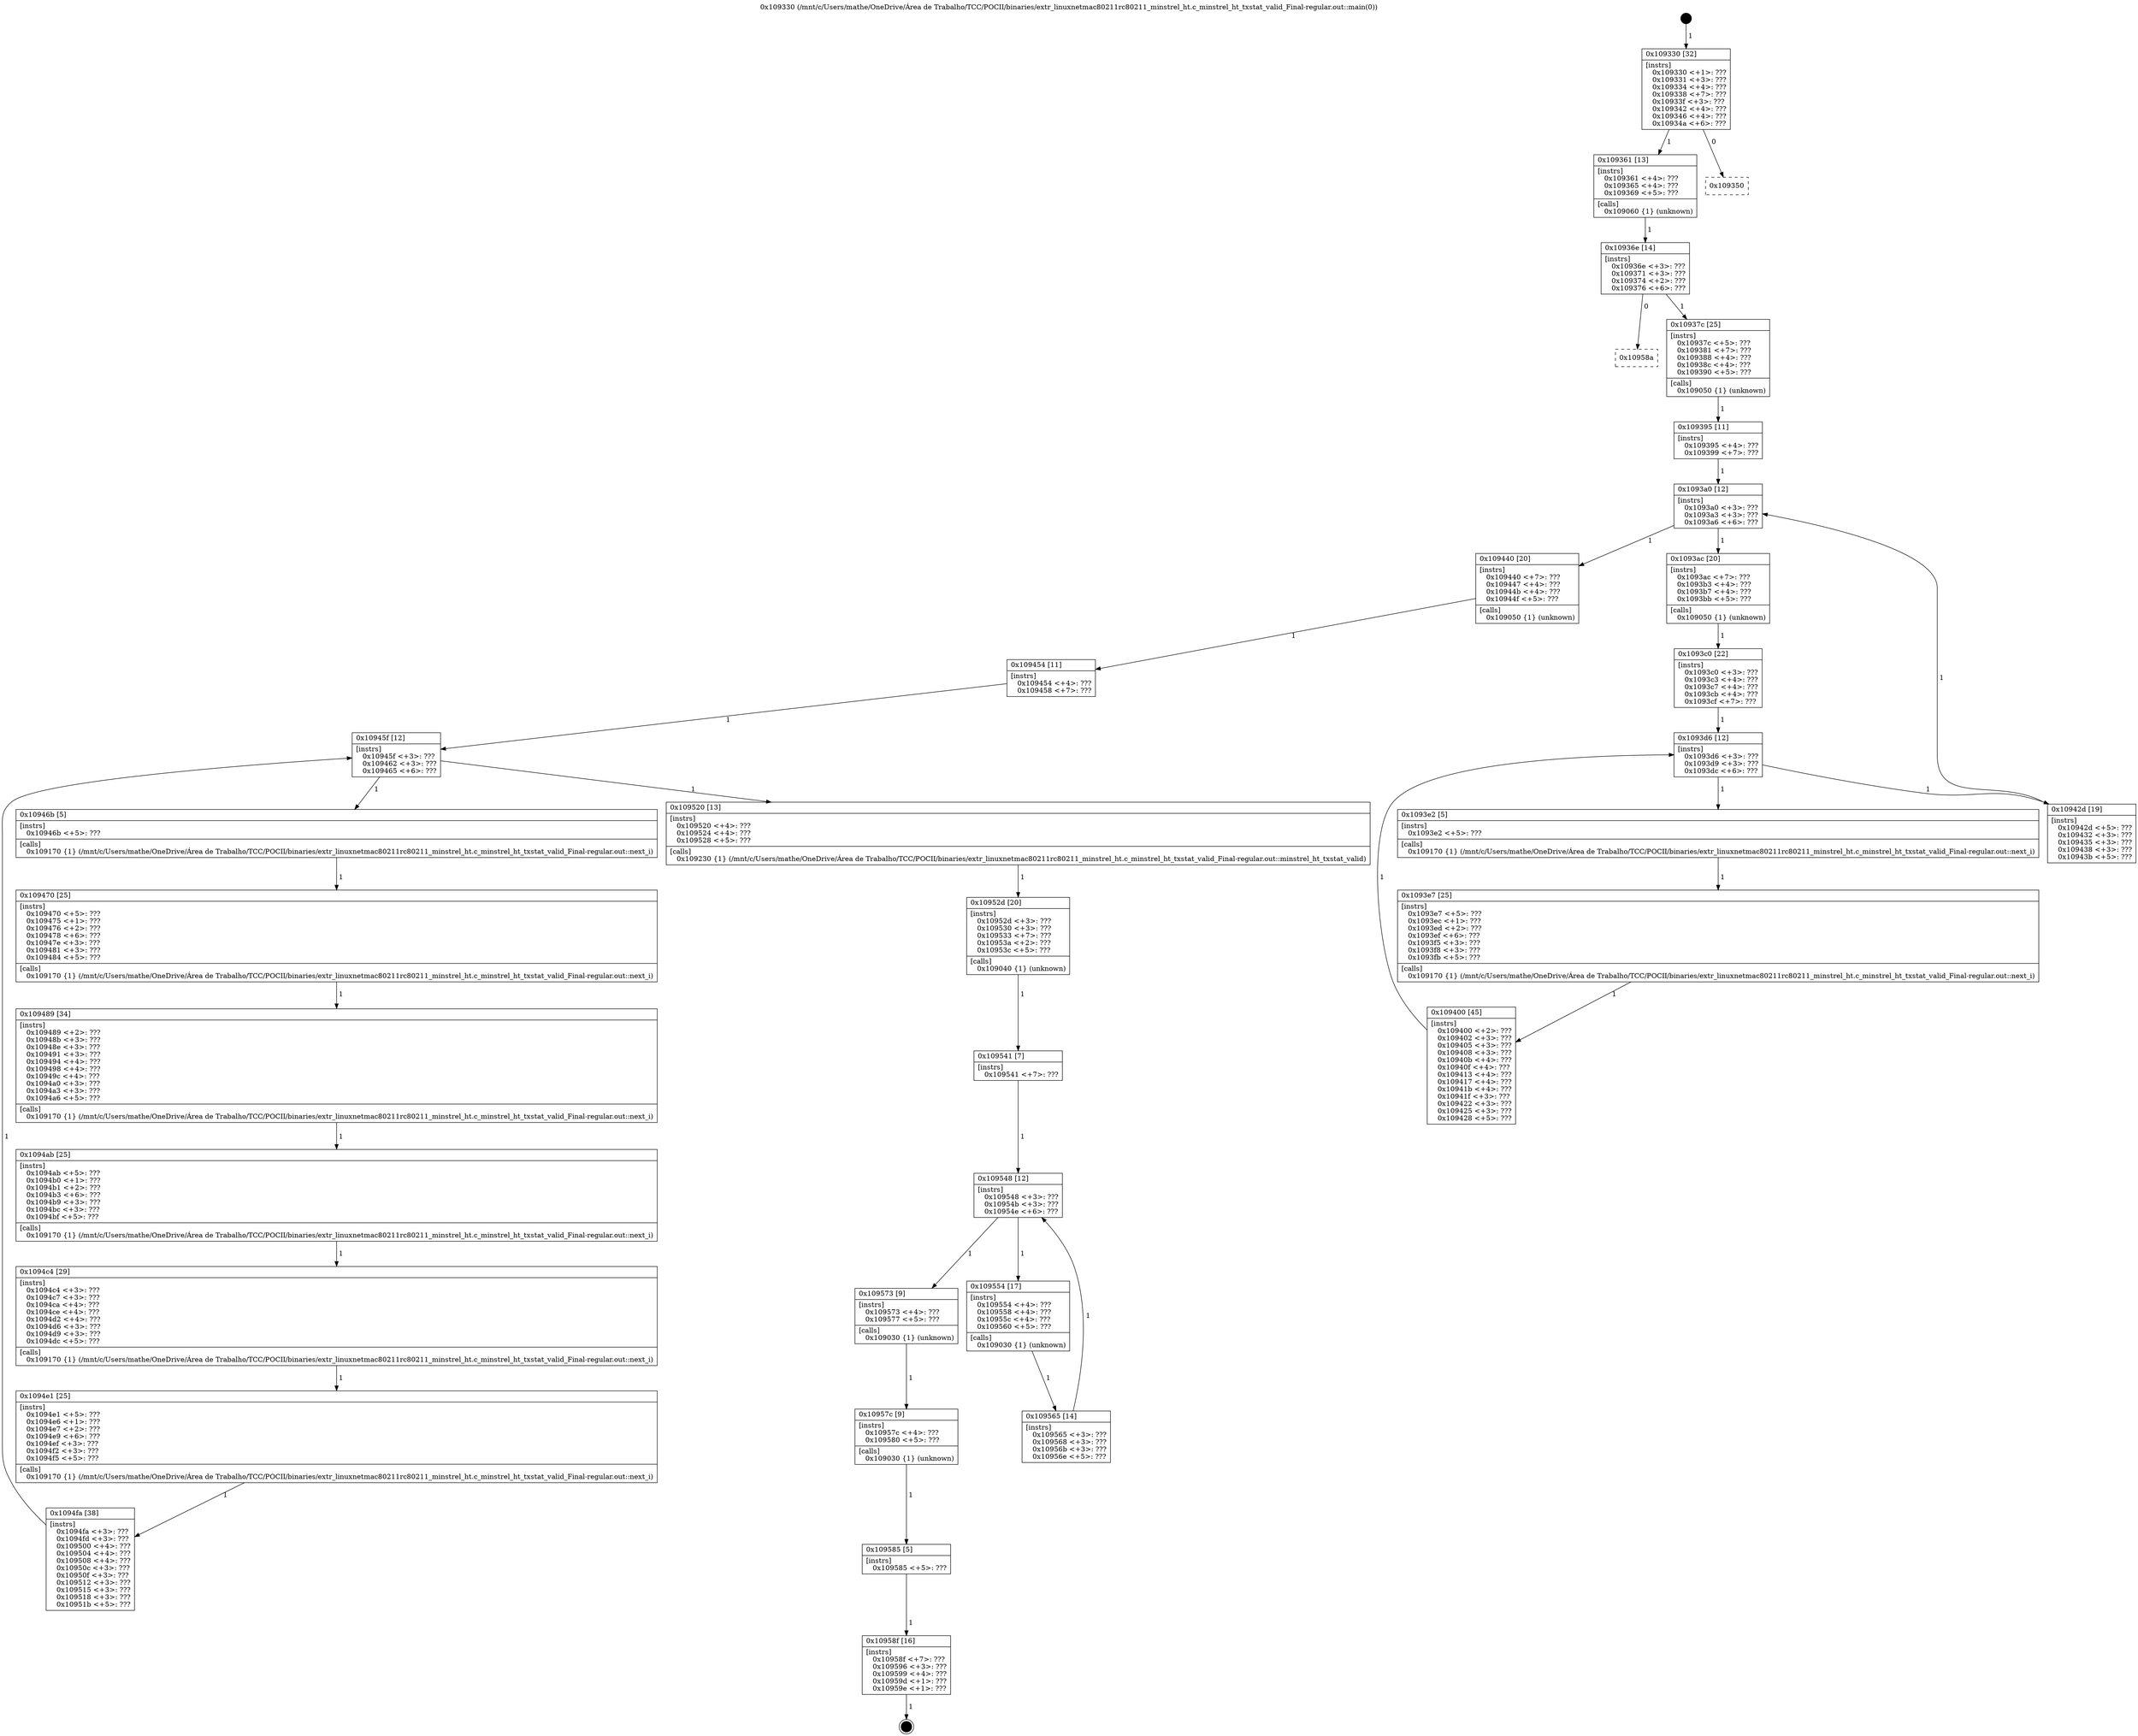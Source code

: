 digraph "0x109330" {
  label = "0x109330 (/mnt/c/Users/mathe/OneDrive/Área de Trabalho/TCC/POCII/binaries/extr_linuxnetmac80211rc80211_minstrel_ht.c_minstrel_ht_txstat_valid_Final-regular.out::main(0))"
  labelloc = "t"
  node[shape=record]

  Entry [label="",width=0.3,height=0.3,shape=circle,fillcolor=black,style=filled]
  "0x109330" [label="{
     0x109330 [32]\l
     | [instrs]\l
     &nbsp;&nbsp;0x109330 \<+1\>: ???\l
     &nbsp;&nbsp;0x109331 \<+3\>: ???\l
     &nbsp;&nbsp;0x109334 \<+4\>: ???\l
     &nbsp;&nbsp;0x109338 \<+7\>: ???\l
     &nbsp;&nbsp;0x10933f \<+3\>: ???\l
     &nbsp;&nbsp;0x109342 \<+4\>: ???\l
     &nbsp;&nbsp;0x109346 \<+4\>: ???\l
     &nbsp;&nbsp;0x10934a \<+6\>: ???\l
  }"]
  "0x109361" [label="{
     0x109361 [13]\l
     | [instrs]\l
     &nbsp;&nbsp;0x109361 \<+4\>: ???\l
     &nbsp;&nbsp;0x109365 \<+4\>: ???\l
     &nbsp;&nbsp;0x109369 \<+5\>: ???\l
     | [calls]\l
     &nbsp;&nbsp;0x109060 \{1\} (unknown)\l
  }"]
  "0x109350" [label="{
     0x109350\l
  }", style=dashed]
  "0x10936e" [label="{
     0x10936e [14]\l
     | [instrs]\l
     &nbsp;&nbsp;0x10936e \<+3\>: ???\l
     &nbsp;&nbsp;0x109371 \<+3\>: ???\l
     &nbsp;&nbsp;0x109374 \<+2\>: ???\l
     &nbsp;&nbsp;0x109376 \<+6\>: ???\l
  }"]
  "0x10958a" [label="{
     0x10958a\l
  }", style=dashed]
  "0x10937c" [label="{
     0x10937c [25]\l
     | [instrs]\l
     &nbsp;&nbsp;0x10937c \<+5\>: ???\l
     &nbsp;&nbsp;0x109381 \<+7\>: ???\l
     &nbsp;&nbsp;0x109388 \<+4\>: ???\l
     &nbsp;&nbsp;0x10938c \<+4\>: ???\l
     &nbsp;&nbsp;0x109390 \<+5\>: ???\l
     | [calls]\l
     &nbsp;&nbsp;0x109050 \{1\} (unknown)\l
  }"]
  Exit [label="",width=0.3,height=0.3,shape=circle,fillcolor=black,style=filled,peripheries=2]
  "0x1093a0" [label="{
     0x1093a0 [12]\l
     | [instrs]\l
     &nbsp;&nbsp;0x1093a0 \<+3\>: ???\l
     &nbsp;&nbsp;0x1093a3 \<+3\>: ???\l
     &nbsp;&nbsp;0x1093a6 \<+6\>: ???\l
  }"]
  "0x109440" [label="{
     0x109440 [20]\l
     | [instrs]\l
     &nbsp;&nbsp;0x109440 \<+7\>: ???\l
     &nbsp;&nbsp;0x109447 \<+4\>: ???\l
     &nbsp;&nbsp;0x10944b \<+4\>: ???\l
     &nbsp;&nbsp;0x10944f \<+5\>: ???\l
     | [calls]\l
     &nbsp;&nbsp;0x109050 \{1\} (unknown)\l
  }"]
  "0x1093ac" [label="{
     0x1093ac [20]\l
     | [instrs]\l
     &nbsp;&nbsp;0x1093ac \<+7\>: ???\l
     &nbsp;&nbsp;0x1093b3 \<+4\>: ???\l
     &nbsp;&nbsp;0x1093b7 \<+4\>: ???\l
     &nbsp;&nbsp;0x1093bb \<+5\>: ???\l
     | [calls]\l
     &nbsp;&nbsp;0x109050 \{1\} (unknown)\l
  }"]
  "0x1093d6" [label="{
     0x1093d6 [12]\l
     | [instrs]\l
     &nbsp;&nbsp;0x1093d6 \<+3\>: ???\l
     &nbsp;&nbsp;0x1093d9 \<+3\>: ???\l
     &nbsp;&nbsp;0x1093dc \<+6\>: ???\l
  }"]
  "0x10942d" [label="{
     0x10942d [19]\l
     | [instrs]\l
     &nbsp;&nbsp;0x10942d \<+5\>: ???\l
     &nbsp;&nbsp;0x109432 \<+3\>: ???\l
     &nbsp;&nbsp;0x109435 \<+3\>: ???\l
     &nbsp;&nbsp;0x109438 \<+3\>: ???\l
     &nbsp;&nbsp;0x10943b \<+5\>: ???\l
  }"]
  "0x1093e2" [label="{
     0x1093e2 [5]\l
     | [instrs]\l
     &nbsp;&nbsp;0x1093e2 \<+5\>: ???\l
     | [calls]\l
     &nbsp;&nbsp;0x109170 \{1\} (/mnt/c/Users/mathe/OneDrive/Área de Trabalho/TCC/POCII/binaries/extr_linuxnetmac80211rc80211_minstrel_ht.c_minstrel_ht_txstat_valid_Final-regular.out::next_i)\l
  }"]
  "0x1093e7" [label="{
     0x1093e7 [25]\l
     | [instrs]\l
     &nbsp;&nbsp;0x1093e7 \<+5\>: ???\l
     &nbsp;&nbsp;0x1093ec \<+1\>: ???\l
     &nbsp;&nbsp;0x1093ed \<+2\>: ???\l
     &nbsp;&nbsp;0x1093ef \<+6\>: ???\l
     &nbsp;&nbsp;0x1093f5 \<+3\>: ???\l
     &nbsp;&nbsp;0x1093f8 \<+3\>: ???\l
     &nbsp;&nbsp;0x1093fb \<+5\>: ???\l
     | [calls]\l
     &nbsp;&nbsp;0x109170 \{1\} (/mnt/c/Users/mathe/OneDrive/Área de Trabalho/TCC/POCII/binaries/extr_linuxnetmac80211rc80211_minstrel_ht.c_minstrel_ht_txstat_valid_Final-regular.out::next_i)\l
  }"]
  "0x109400" [label="{
     0x109400 [45]\l
     | [instrs]\l
     &nbsp;&nbsp;0x109400 \<+2\>: ???\l
     &nbsp;&nbsp;0x109402 \<+3\>: ???\l
     &nbsp;&nbsp;0x109405 \<+3\>: ???\l
     &nbsp;&nbsp;0x109408 \<+3\>: ???\l
     &nbsp;&nbsp;0x10940b \<+4\>: ???\l
     &nbsp;&nbsp;0x10940f \<+4\>: ???\l
     &nbsp;&nbsp;0x109413 \<+4\>: ???\l
     &nbsp;&nbsp;0x109417 \<+4\>: ???\l
     &nbsp;&nbsp;0x10941b \<+4\>: ???\l
     &nbsp;&nbsp;0x10941f \<+3\>: ???\l
     &nbsp;&nbsp;0x109422 \<+3\>: ???\l
     &nbsp;&nbsp;0x109425 \<+3\>: ???\l
     &nbsp;&nbsp;0x109428 \<+5\>: ???\l
  }"]
  "0x1093c0" [label="{
     0x1093c0 [22]\l
     | [instrs]\l
     &nbsp;&nbsp;0x1093c0 \<+3\>: ???\l
     &nbsp;&nbsp;0x1093c3 \<+4\>: ???\l
     &nbsp;&nbsp;0x1093c7 \<+4\>: ???\l
     &nbsp;&nbsp;0x1093cb \<+4\>: ???\l
     &nbsp;&nbsp;0x1093cf \<+7\>: ???\l
  }"]
  "0x10958f" [label="{
     0x10958f [16]\l
     | [instrs]\l
     &nbsp;&nbsp;0x10958f \<+7\>: ???\l
     &nbsp;&nbsp;0x109596 \<+3\>: ???\l
     &nbsp;&nbsp;0x109599 \<+4\>: ???\l
     &nbsp;&nbsp;0x10959d \<+1\>: ???\l
     &nbsp;&nbsp;0x10959e \<+1\>: ???\l
  }"]
  "0x109395" [label="{
     0x109395 [11]\l
     | [instrs]\l
     &nbsp;&nbsp;0x109395 \<+4\>: ???\l
     &nbsp;&nbsp;0x109399 \<+7\>: ???\l
  }"]
  "0x10945f" [label="{
     0x10945f [12]\l
     | [instrs]\l
     &nbsp;&nbsp;0x10945f \<+3\>: ???\l
     &nbsp;&nbsp;0x109462 \<+3\>: ???\l
     &nbsp;&nbsp;0x109465 \<+6\>: ???\l
  }"]
  "0x109520" [label="{
     0x109520 [13]\l
     | [instrs]\l
     &nbsp;&nbsp;0x109520 \<+4\>: ???\l
     &nbsp;&nbsp;0x109524 \<+4\>: ???\l
     &nbsp;&nbsp;0x109528 \<+5\>: ???\l
     | [calls]\l
     &nbsp;&nbsp;0x109230 \{1\} (/mnt/c/Users/mathe/OneDrive/Área de Trabalho/TCC/POCII/binaries/extr_linuxnetmac80211rc80211_minstrel_ht.c_minstrel_ht_txstat_valid_Final-regular.out::minstrel_ht_txstat_valid)\l
  }"]
  "0x10946b" [label="{
     0x10946b [5]\l
     | [instrs]\l
     &nbsp;&nbsp;0x10946b \<+5\>: ???\l
     | [calls]\l
     &nbsp;&nbsp;0x109170 \{1\} (/mnt/c/Users/mathe/OneDrive/Área de Trabalho/TCC/POCII/binaries/extr_linuxnetmac80211rc80211_minstrel_ht.c_minstrel_ht_txstat_valid_Final-regular.out::next_i)\l
  }"]
  "0x109470" [label="{
     0x109470 [25]\l
     | [instrs]\l
     &nbsp;&nbsp;0x109470 \<+5\>: ???\l
     &nbsp;&nbsp;0x109475 \<+1\>: ???\l
     &nbsp;&nbsp;0x109476 \<+2\>: ???\l
     &nbsp;&nbsp;0x109478 \<+6\>: ???\l
     &nbsp;&nbsp;0x10947e \<+3\>: ???\l
     &nbsp;&nbsp;0x109481 \<+3\>: ???\l
     &nbsp;&nbsp;0x109484 \<+5\>: ???\l
     | [calls]\l
     &nbsp;&nbsp;0x109170 \{1\} (/mnt/c/Users/mathe/OneDrive/Área de Trabalho/TCC/POCII/binaries/extr_linuxnetmac80211rc80211_minstrel_ht.c_minstrel_ht_txstat_valid_Final-regular.out::next_i)\l
  }"]
  "0x109489" [label="{
     0x109489 [34]\l
     | [instrs]\l
     &nbsp;&nbsp;0x109489 \<+2\>: ???\l
     &nbsp;&nbsp;0x10948b \<+3\>: ???\l
     &nbsp;&nbsp;0x10948e \<+3\>: ???\l
     &nbsp;&nbsp;0x109491 \<+3\>: ???\l
     &nbsp;&nbsp;0x109494 \<+4\>: ???\l
     &nbsp;&nbsp;0x109498 \<+4\>: ???\l
     &nbsp;&nbsp;0x10949c \<+4\>: ???\l
     &nbsp;&nbsp;0x1094a0 \<+3\>: ???\l
     &nbsp;&nbsp;0x1094a3 \<+3\>: ???\l
     &nbsp;&nbsp;0x1094a6 \<+5\>: ???\l
     | [calls]\l
     &nbsp;&nbsp;0x109170 \{1\} (/mnt/c/Users/mathe/OneDrive/Área de Trabalho/TCC/POCII/binaries/extr_linuxnetmac80211rc80211_minstrel_ht.c_minstrel_ht_txstat_valid_Final-regular.out::next_i)\l
  }"]
  "0x1094ab" [label="{
     0x1094ab [25]\l
     | [instrs]\l
     &nbsp;&nbsp;0x1094ab \<+5\>: ???\l
     &nbsp;&nbsp;0x1094b0 \<+1\>: ???\l
     &nbsp;&nbsp;0x1094b1 \<+2\>: ???\l
     &nbsp;&nbsp;0x1094b3 \<+6\>: ???\l
     &nbsp;&nbsp;0x1094b9 \<+3\>: ???\l
     &nbsp;&nbsp;0x1094bc \<+3\>: ???\l
     &nbsp;&nbsp;0x1094bf \<+5\>: ???\l
     | [calls]\l
     &nbsp;&nbsp;0x109170 \{1\} (/mnt/c/Users/mathe/OneDrive/Área de Trabalho/TCC/POCII/binaries/extr_linuxnetmac80211rc80211_minstrel_ht.c_minstrel_ht_txstat_valid_Final-regular.out::next_i)\l
  }"]
  "0x1094c4" [label="{
     0x1094c4 [29]\l
     | [instrs]\l
     &nbsp;&nbsp;0x1094c4 \<+3\>: ???\l
     &nbsp;&nbsp;0x1094c7 \<+3\>: ???\l
     &nbsp;&nbsp;0x1094ca \<+4\>: ???\l
     &nbsp;&nbsp;0x1094ce \<+4\>: ???\l
     &nbsp;&nbsp;0x1094d2 \<+4\>: ???\l
     &nbsp;&nbsp;0x1094d6 \<+3\>: ???\l
     &nbsp;&nbsp;0x1094d9 \<+3\>: ???\l
     &nbsp;&nbsp;0x1094dc \<+5\>: ???\l
     | [calls]\l
     &nbsp;&nbsp;0x109170 \{1\} (/mnt/c/Users/mathe/OneDrive/Área de Trabalho/TCC/POCII/binaries/extr_linuxnetmac80211rc80211_minstrel_ht.c_minstrel_ht_txstat_valid_Final-regular.out::next_i)\l
  }"]
  "0x1094e1" [label="{
     0x1094e1 [25]\l
     | [instrs]\l
     &nbsp;&nbsp;0x1094e1 \<+5\>: ???\l
     &nbsp;&nbsp;0x1094e6 \<+1\>: ???\l
     &nbsp;&nbsp;0x1094e7 \<+2\>: ???\l
     &nbsp;&nbsp;0x1094e9 \<+6\>: ???\l
     &nbsp;&nbsp;0x1094ef \<+3\>: ???\l
     &nbsp;&nbsp;0x1094f2 \<+3\>: ???\l
     &nbsp;&nbsp;0x1094f5 \<+5\>: ???\l
     | [calls]\l
     &nbsp;&nbsp;0x109170 \{1\} (/mnt/c/Users/mathe/OneDrive/Área de Trabalho/TCC/POCII/binaries/extr_linuxnetmac80211rc80211_minstrel_ht.c_minstrel_ht_txstat_valid_Final-regular.out::next_i)\l
  }"]
  "0x1094fa" [label="{
     0x1094fa [38]\l
     | [instrs]\l
     &nbsp;&nbsp;0x1094fa \<+3\>: ???\l
     &nbsp;&nbsp;0x1094fd \<+3\>: ???\l
     &nbsp;&nbsp;0x109500 \<+4\>: ???\l
     &nbsp;&nbsp;0x109504 \<+4\>: ???\l
     &nbsp;&nbsp;0x109508 \<+4\>: ???\l
     &nbsp;&nbsp;0x10950c \<+3\>: ???\l
     &nbsp;&nbsp;0x10950f \<+3\>: ???\l
     &nbsp;&nbsp;0x109512 \<+3\>: ???\l
     &nbsp;&nbsp;0x109515 \<+3\>: ???\l
     &nbsp;&nbsp;0x109518 \<+3\>: ???\l
     &nbsp;&nbsp;0x10951b \<+5\>: ???\l
  }"]
  "0x109454" [label="{
     0x109454 [11]\l
     | [instrs]\l
     &nbsp;&nbsp;0x109454 \<+4\>: ???\l
     &nbsp;&nbsp;0x109458 \<+7\>: ???\l
  }"]
  "0x10952d" [label="{
     0x10952d [20]\l
     | [instrs]\l
     &nbsp;&nbsp;0x10952d \<+3\>: ???\l
     &nbsp;&nbsp;0x109530 \<+3\>: ???\l
     &nbsp;&nbsp;0x109533 \<+7\>: ???\l
     &nbsp;&nbsp;0x10953a \<+2\>: ???\l
     &nbsp;&nbsp;0x10953c \<+5\>: ???\l
     | [calls]\l
     &nbsp;&nbsp;0x109040 \{1\} (unknown)\l
  }"]
  "0x109548" [label="{
     0x109548 [12]\l
     | [instrs]\l
     &nbsp;&nbsp;0x109548 \<+3\>: ???\l
     &nbsp;&nbsp;0x10954b \<+3\>: ???\l
     &nbsp;&nbsp;0x10954e \<+6\>: ???\l
  }"]
  "0x109573" [label="{
     0x109573 [9]\l
     | [instrs]\l
     &nbsp;&nbsp;0x109573 \<+4\>: ???\l
     &nbsp;&nbsp;0x109577 \<+5\>: ???\l
     | [calls]\l
     &nbsp;&nbsp;0x109030 \{1\} (unknown)\l
  }"]
  "0x109554" [label="{
     0x109554 [17]\l
     | [instrs]\l
     &nbsp;&nbsp;0x109554 \<+4\>: ???\l
     &nbsp;&nbsp;0x109558 \<+4\>: ???\l
     &nbsp;&nbsp;0x10955c \<+4\>: ???\l
     &nbsp;&nbsp;0x109560 \<+5\>: ???\l
     | [calls]\l
     &nbsp;&nbsp;0x109030 \{1\} (unknown)\l
  }"]
  "0x109565" [label="{
     0x109565 [14]\l
     | [instrs]\l
     &nbsp;&nbsp;0x109565 \<+3\>: ???\l
     &nbsp;&nbsp;0x109568 \<+3\>: ???\l
     &nbsp;&nbsp;0x10956b \<+3\>: ???\l
     &nbsp;&nbsp;0x10956e \<+5\>: ???\l
  }"]
  "0x109541" [label="{
     0x109541 [7]\l
     | [instrs]\l
     &nbsp;&nbsp;0x109541 \<+7\>: ???\l
  }"]
  "0x10957c" [label="{
     0x10957c [9]\l
     | [instrs]\l
     &nbsp;&nbsp;0x10957c \<+4\>: ???\l
     &nbsp;&nbsp;0x109580 \<+5\>: ???\l
     | [calls]\l
     &nbsp;&nbsp;0x109030 \{1\} (unknown)\l
  }"]
  "0x109585" [label="{
     0x109585 [5]\l
     | [instrs]\l
     &nbsp;&nbsp;0x109585 \<+5\>: ???\l
  }"]
  Entry -> "0x109330" [label=" 1"]
  "0x109330" -> "0x109361" [label=" 1"]
  "0x109330" -> "0x109350" [label=" 0"]
  "0x109361" -> "0x10936e" [label=" 1"]
  "0x10936e" -> "0x10958a" [label=" 0"]
  "0x10936e" -> "0x10937c" [label=" 1"]
  "0x10958f" -> Exit [label=" 1"]
  "0x10937c" -> "0x109395" [label=" 1"]
  "0x1093a0" -> "0x109440" [label=" 1"]
  "0x1093a0" -> "0x1093ac" [label=" 1"]
  "0x1093ac" -> "0x1093c0" [label=" 1"]
  "0x1093d6" -> "0x10942d" [label=" 1"]
  "0x1093d6" -> "0x1093e2" [label=" 1"]
  "0x1093e2" -> "0x1093e7" [label=" 1"]
  "0x1093e7" -> "0x109400" [label=" 1"]
  "0x1093c0" -> "0x1093d6" [label=" 1"]
  "0x109400" -> "0x1093d6" [label=" 1"]
  "0x109585" -> "0x10958f" [label=" 1"]
  "0x109395" -> "0x1093a0" [label=" 1"]
  "0x10942d" -> "0x1093a0" [label=" 1"]
  "0x109440" -> "0x109454" [label=" 1"]
  "0x10945f" -> "0x109520" [label=" 1"]
  "0x10945f" -> "0x10946b" [label=" 1"]
  "0x10946b" -> "0x109470" [label=" 1"]
  "0x109470" -> "0x109489" [label=" 1"]
  "0x109489" -> "0x1094ab" [label=" 1"]
  "0x1094ab" -> "0x1094c4" [label=" 1"]
  "0x1094c4" -> "0x1094e1" [label=" 1"]
  "0x1094e1" -> "0x1094fa" [label=" 1"]
  "0x109454" -> "0x10945f" [label=" 1"]
  "0x1094fa" -> "0x10945f" [label=" 1"]
  "0x109520" -> "0x10952d" [label=" 1"]
  "0x10952d" -> "0x109541" [label=" 1"]
  "0x109548" -> "0x109573" [label=" 1"]
  "0x109548" -> "0x109554" [label=" 1"]
  "0x109554" -> "0x109565" [label=" 1"]
  "0x109541" -> "0x109548" [label=" 1"]
  "0x109565" -> "0x109548" [label=" 1"]
  "0x109573" -> "0x10957c" [label=" 1"]
  "0x10957c" -> "0x109585" [label=" 1"]
}
